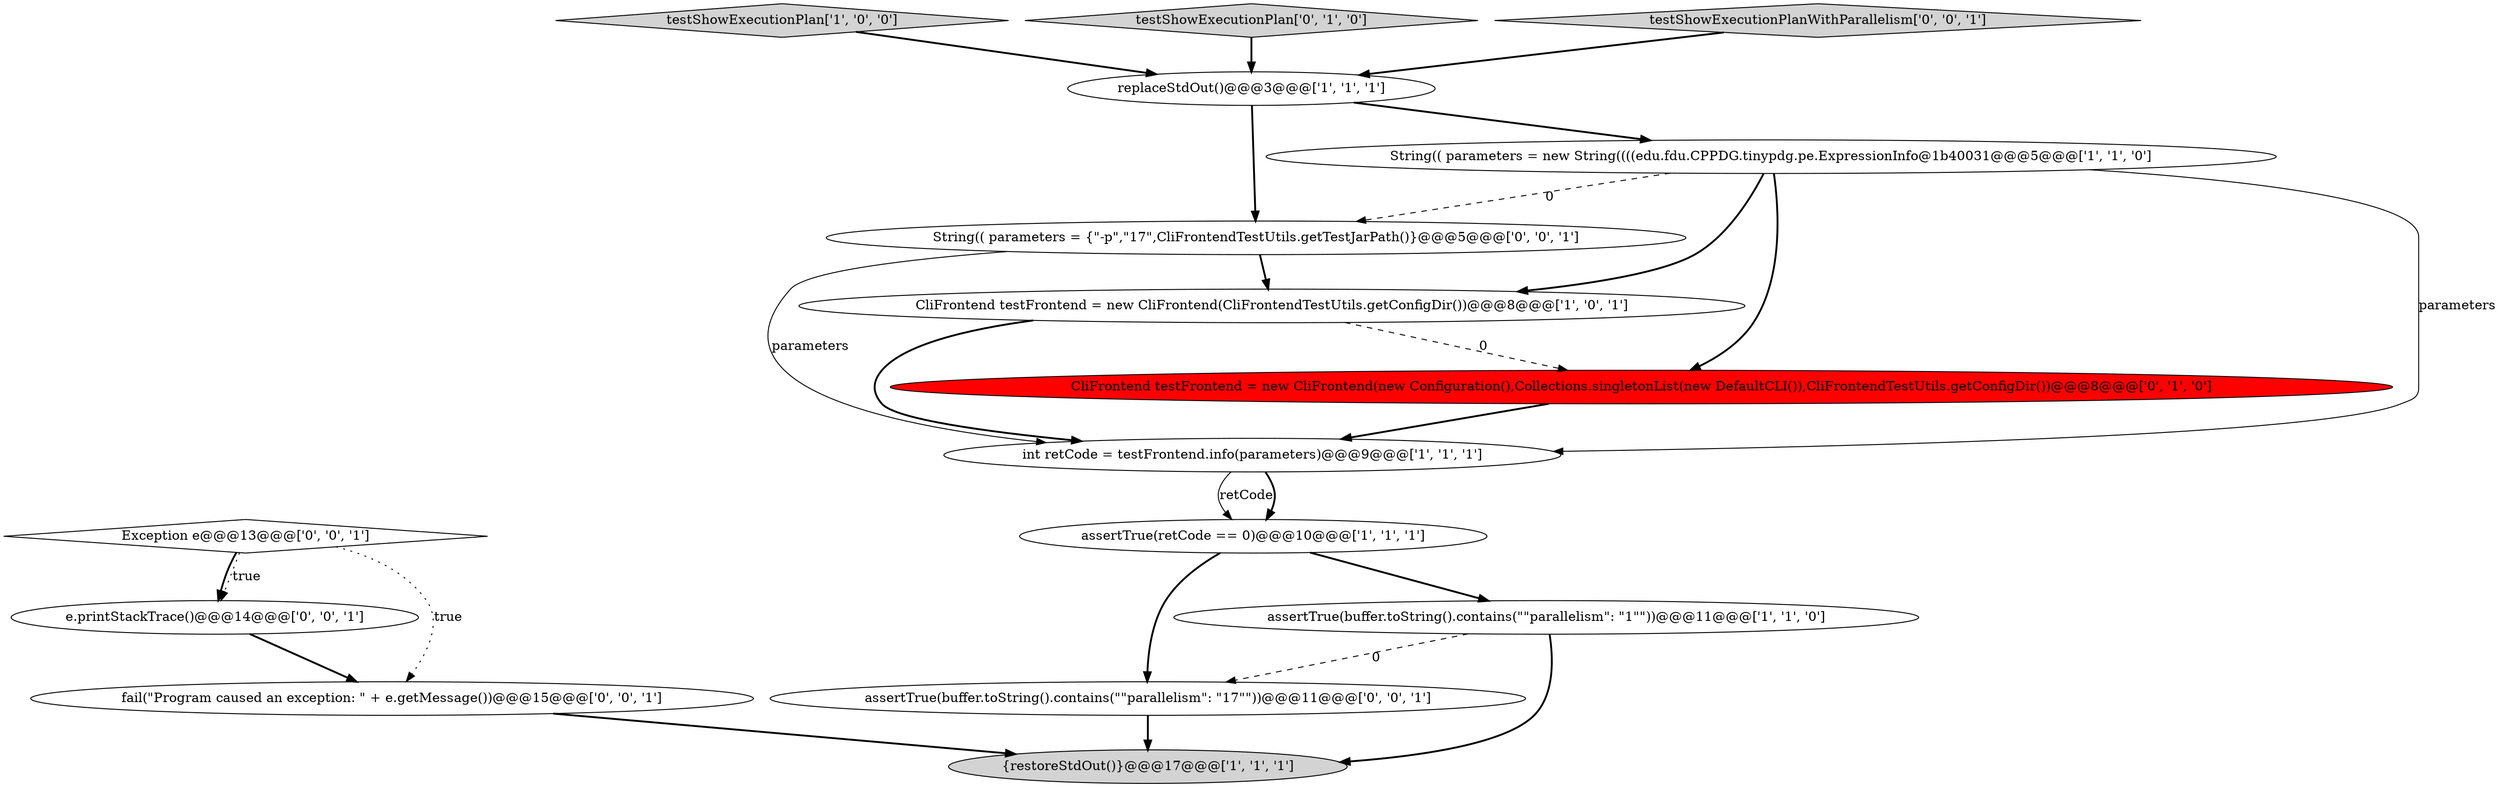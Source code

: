digraph {
0 [style = filled, label = "CliFrontend testFrontend = new CliFrontend(CliFrontendTestUtils.getConfigDir())@@@8@@@['1', '0', '1']", fillcolor = white, shape = ellipse image = "AAA0AAABBB1BBB"];
4 [style = filled, label = "testShowExecutionPlan['1', '0', '0']", fillcolor = lightgray, shape = diamond image = "AAA0AAABBB1BBB"];
9 [style = filled, label = "testShowExecutionPlan['0', '1', '0']", fillcolor = lightgray, shape = diamond image = "AAA0AAABBB2BBB"];
3 [style = filled, label = "replaceStdOut()@@@3@@@['1', '1', '1']", fillcolor = white, shape = ellipse image = "AAA0AAABBB1BBB"];
14 [style = filled, label = "testShowExecutionPlanWithParallelism['0', '0', '1']", fillcolor = lightgray, shape = diamond image = "AAA0AAABBB3BBB"];
8 [style = filled, label = "CliFrontend testFrontend = new CliFrontend(new Configuration(),Collections.singletonList(new DefaultCLI()),CliFrontendTestUtils.getConfigDir())@@@8@@@['0', '1', '0']", fillcolor = red, shape = ellipse image = "AAA1AAABBB2BBB"];
13 [style = filled, label = "fail(\"Program caused an exception: \" + e.getMessage())@@@15@@@['0', '0', '1']", fillcolor = white, shape = ellipse image = "AAA0AAABBB3BBB"];
15 [style = filled, label = "assertTrue(buffer.toString().contains(\"\"parallelism\": \"17\"\"))@@@11@@@['0', '0', '1']", fillcolor = white, shape = ellipse image = "AAA0AAABBB3BBB"];
2 [style = filled, label = "assertTrue(retCode == 0)@@@10@@@['1', '1', '1']", fillcolor = white, shape = ellipse image = "AAA0AAABBB1BBB"];
10 [style = filled, label = "Exception e@@@13@@@['0', '0', '1']", fillcolor = white, shape = diamond image = "AAA0AAABBB3BBB"];
7 [style = filled, label = "assertTrue(buffer.toString().contains(\"\"parallelism\": \"1\"\"))@@@11@@@['1', '1', '0']", fillcolor = white, shape = ellipse image = "AAA0AAABBB1BBB"];
12 [style = filled, label = "e.printStackTrace()@@@14@@@['0', '0', '1']", fillcolor = white, shape = ellipse image = "AAA0AAABBB3BBB"];
6 [style = filled, label = "{restoreStdOut()}@@@17@@@['1', '1', '1']", fillcolor = lightgray, shape = ellipse image = "AAA0AAABBB1BBB"];
11 [style = filled, label = "String(( parameters = {\"-p\",\"17\",CliFrontendTestUtils.getTestJarPath()}@@@5@@@['0', '0', '1']", fillcolor = white, shape = ellipse image = "AAA0AAABBB3BBB"];
5 [style = filled, label = "String(( parameters = new String((((edu.fdu.CPPDG.tinypdg.pe.ExpressionInfo@1b40031@@@5@@@['1', '1', '0']", fillcolor = white, shape = ellipse image = "AAA0AAABBB1BBB"];
1 [style = filled, label = "int retCode = testFrontend.info(parameters)@@@9@@@['1', '1', '1']", fillcolor = white, shape = ellipse image = "AAA0AAABBB1BBB"];
1->2 [style = solid, label="retCode"];
14->3 [style = bold, label=""];
4->3 [style = bold, label=""];
5->8 [style = bold, label=""];
10->12 [style = dotted, label="true"];
11->1 [style = solid, label="parameters"];
3->11 [style = bold, label=""];
15->6 [style = bold, label=""];
8->1 [style = bold, label=""];
12->13 [style = bold, label=""];
3->5 [style = bold, label=""];
11->0 [style = bold, label=""];
5->0 [style = bold, label=""];
10->13 [style = dotted, label="true"];
5->11 [style = dashed, label="0"];
10->12 [style = bold, label=""];
0->1 [style = bold, label=""];
2->15 [style = bold, label=""];
7->6 [style = bold, label=""];
7->15 [style = dashed, label="0"];
9->3 [style = bold, label=""];
0->8 [style = dashed, label="0"];
1->2 [style = bold, label=""];
5->1 [style = solid, label="parameters"];
2->7 [style = bold, label=""];
13->6 [style = bold, label=""];
}
